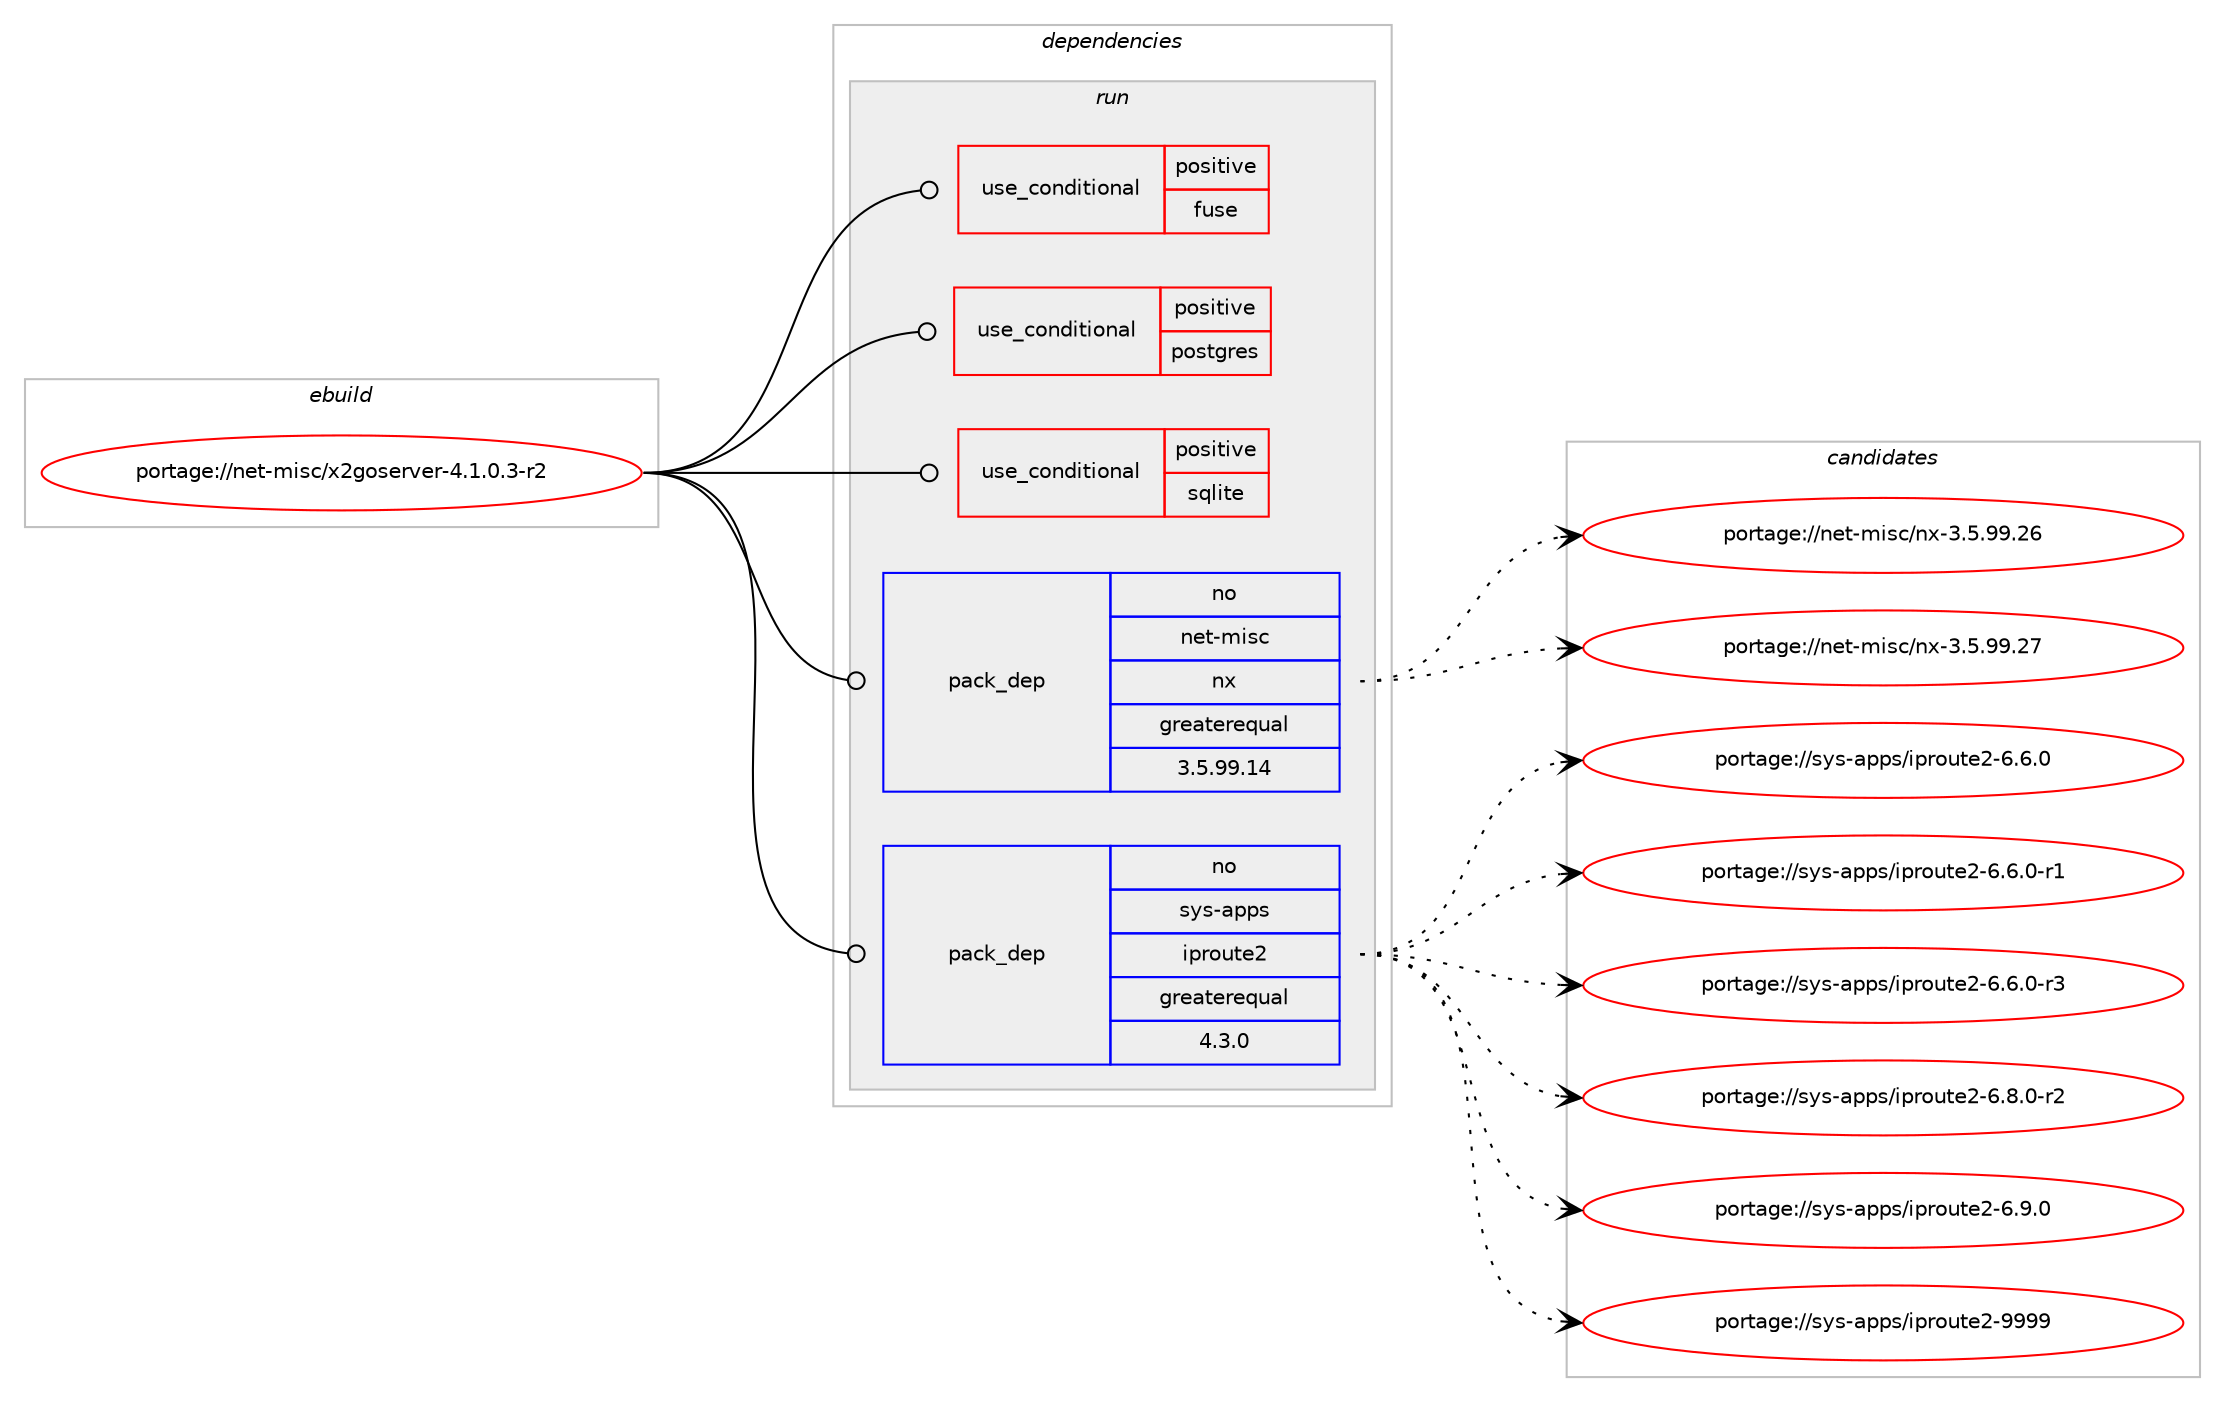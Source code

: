 digraph prolog {

# *************
# Graph options
# *************

newrank=true;
concentrate=true;
compound=true;
graph [rankdir=LR,fontname=Helvetica,fontsize=10,ranksep=1.5];#, ranksep=2.5, nodesep=0.2];
edge  [arrowhead=vee];
node  [fontname=Helvetica,fontsize=10];

# **********
# The ebuild
# **********

subgraph cluster_leftcol {
color=gray;
rank=same;
label=<<i>ebuild</i>>;
id [label="portage://net-misc/x2goserver-4.1.0.3-r2", color=red, width=4, href="../net-misc/x2goserver-4.1.0.3-r2.svg"];
}

# ****************
# The dependencies
# ****************

subgraph cluster_midcol {
color=gray;
label=<<i>dependencies</i>>;
subgraph cluster_compile {
fillcolor="#eeeeee";
style=filled;
label=<<i>compile</i>>;
# *** BEGIN UNKNOWN DEPENDENCY TYPE (TODO) ***
# id -> package_dependency(portage://net-misc/x2goserver-4.1.0.3-r2,install,no,dev-util,desktop-file-utils,none,[,,],[],[])
# *** END UNKNOWN DEPENDENCY TYPE (TODO) ***

# *** BEGIN UNKNOWN DEPENDENCY TYPE (TODO) ***
# id -> package_dependency(portage://net-misc/x2goserver-4.1.0.3-r2,install,no,virtual,perl-ExtUtils-MakeMaker,none,[,,],[],[])
# *** END UNKNOWN DEPENDENCY TYPE (TODO) ***

# *** BEGIN UNKNOWN DEPENDENCY TYPE (TODO) ***
# id -> package_dependency(portage://net-misc/x2goserver-4.1.0.3-r2,install,no,x11-misc,shared-mime-info,none,[,,],[],[])
# *** END UNKNOWN DEPENDENCY TYPE (TODO) ***

}
subgraph cluster_compileandrun {
fillcolor="#eeeeee";
style=filled;
label=<<i>compile and run</i>>;
}
subgraph cluster_run {
fillcolor="#eeeeee";
style=filled;
label=<<i>run</i>>;
subgraph cond97091 {
dependency191534 [label=<<TABLE BORDER="0" CELLBORDER="1" CELLSPACING="0" CELLPADDING="4"><TR><TD ROWSPAN="3" CELLPADDING="10">use_conditional</TD></TR><TR><TD>positive</TD></TR><TR><TD>fuse</TD></TR></TABLE>>, shape=none, color=red];
# *** BEGIN UNKNOWN DEPENDENCY TYPE (TODO) ***
# dependency191534 -> package_dependency(portage://net-misc/x2goserver-4.1.0.3-r2,run,no,net-fs,sshfs,none,[,,],[],[])
# *** END UNKNOWN DEPENDENCY TYPE (TODO) ***

}
id:e -> dependency191534:w [weight=20,style="solid",arrowhead="odot"];
subgraph cond97092 {
dependency191535 [label=<<TABLE BORDER="0" CELLBORDER="1" CELLSPACING="0" CELLPADDING="4"><TR><TD ROWSPAN="3" CELLPADDING="10">use_conditional</TD></TR><TR><TD>positive</TD></TR><TR><TD>postgres</TD></TR></TABLE>>, shape=none, color=red];
# *** BEGIN UNKNOWN DEPENDENCY TYPE (TODO) ***
# dependency191535 -> package_dependency(portage://net-misc/x2goserver-4.1.0.3-r2,run,no,dev-perl,DBD-Pg,none,[,,],[],[])
# *** END UNKNOWN DEPENDENCY TYPE (TODO) ***

}
id:e -> dependency191535:w [weight=20,style="solid",arrowhead="odot"];
subgraph cond97093 {
dependency191536 [label=<<TABLE BORDER="0" CELLBORDER="1" CELLSPACING="0" CELLPADDING="4"><TR><TD ROWSPAN="3" CELLPADDING="10">use_conditional</TD></TR><TR><TD>positive</TD></TR><TR><TD>sqlite</TD></TR></TABLE>>, shape=none, color=red];
# *** BEGIN UNKNOWN DEPENDENCY TYPE (TODO) ***
# dependency191536 -> package_dependency(portage://net-misc/x2goserver-4.1.0.3-r2,run,no,dev-perl,DBD-SQLite,none,[,,],[],[])
# *** END UNKNOWN DEPENDENCY TYPE (TODO) ***

}
id:e -> dependency191536:w [weight=20,style="solid",arrowhead="odot"];
# *** BEGIN UNKNOWN DEPENDENCY TYPE (TODO) ***
# id -> package_dependency(portage://net-misc/x2goserver-4.1.0.3-r2,run,no,acct-user,x2goprint,none,[,,],[],[])
# *** END UNKNOWN DEPENDENCY TYPE (TODO) ***

# *** BEGIN UNKNOWN DEPENDENCY TYPE (TODO) ***
# id -> package_dependency(portage://net-misc/x2goserver-4.1.0.3-r2,run,no,acct-user,x2gouser,none,[,,],[],[])
# *** END UNKNOWN DEPENDENCY TYPE (TODO) ***

# *** BEGIN UNKNOWN DEPENDENCY TYPE (TODO) ***
# id -> package_dependency(portage://net-misc/x2goserver-4.1.0.3-r2,run,no,dev-lang,perl,none,[,,],any_same_slot,[])
# *** END UNKNOWN DEPENDENCY TYPE (TODO) ***

# *** BEGIN UNKNOWN DEPENDENCY TYPE (TODO) ***
# id -> package_dependency(portage://net-misc/x2goserver-4.1.0.3-r2,run,no,dev-perl,Capture-Tiny,none,[,,],[],[])
# *** END UNKNOWN DEPENDENCY TYPE (TODO) ***

# *** BEGIN UNKNOWN DEPENDENCY TYPE (TODO) ***
# id -> package_dependency(portage://net-misc/x2goserver-4.1.0.3-r2,run,no,dev-perl,Config-Simple,none,[,,],[],[])
# *** END UNKNOWN DEPENDENCY TYPE (TODO) ***

# *** BEGIN UNKNOWN DEPENDENCY TYPE (TODO) ***
# id -> package_dependency(portage://net-misc/x2goserver-4.1.0.3-r2,run,no,dev-perl,File-BaseDir,none,[,,],[],[])
# *** END UNKNOWN DEPENDENCY TYPE (TODO) ***

# *** BEGIN UNKNOWN DEPENDENCY TYPE (TODO) ***
# id -> package_dependency(portage://net-misc/x2goserver-4.1.0.3-r2,run,no,dev-perl,File-ReadBackwards,none,[,,],[],[])
# *** END UNKNOWN DEPENDENCY TYPE (TODO) ***

# *** BEGIN UNKNOWN DEPENDENCY TYPE (TODO) ***
# id -> package_dependency(portage://net-misc/x2goserver-4.1.0.3-r2,run,no,dev-perl,File-Which,none,[,,],[],[])
# *** END UNKNOWN DEPENDENCY TYPE (TODO) ***

# *** BEGIN UNKNOWN DEPENDENCY TYPE (TODO) ***
# id -> package_dependency(portage://net-misc/x2goserver-4.1.0.3-r2,run,no,dev-perl,Switch,none,[,,],[],[])
# *** END UNKNOWN DEPENDENCY TYPE (TODO) ***

# *** BEGIN UNKNOWN DEPENDENCY TYPE (TODO) ***
# id -> package_dependency(portage://net-misc/x2goserver-4.1.0.3-r2,run,no,dev-perl,Try-Tiny,none,[,,],[],[])
# *** END UNKNOWN DEPENDENCY TYPE (TODO) ***

# *** BEGIN UNKNOWN DEPENDENCY TYPE (TODO) ***
# id -> package_dependency(portage://net-misc/x2goserver-4.1.0.3-r2,run,no,media-fonts,font-cursor-misc,none,[,,],[],[])
# *** END UNKNOWN DEPENDENCY TYPE (TODO) ***

# *** BEGIN UNKNOWN DEPENDENCY TYPE (TODO) ***
# id -> package_dependency(portage://net-misc/x2goserver-4.1.0.3-r2,run,no,media-fonts,font-misc-misc,none,[,,],[],[use(enable(nls),none)])
# *** END UNKNOWN DEPENDENCY TYPE (TODO) ***

subgraph pack91778 {
dependency191537 [label=<<TABLE BORDER="0" CELLBORDER="1" CELLSPACING="0" CELLPADDING="4" WIDTH="220"><TR><TD ROWSPAN="6" CELLPADDING="30">pack_dep</TD></TR><TR><TD WIDTH="110">no</TD></TR><TR><TD>net-misc</TD></TR><TR><TD>nx</TD></TR><TR><TD>greaterequal</TD></TR><TR><TD>3.5.99.14</TD></TR></TABLE>>, shape=none, color=blue];
}
id:e -> dependency191537:w [weight=20,style="solid",arrowhead="odot"];
subgraph pack91779 {
dependency191538 [label=<<TABLE BORDER="0" CELLBORDER="1" CELLSPACING="0" CELLPADDING="4" WIDTH="220"><TR><TD ROWSPAN="6" CELLPADDING="30">pack_dep</TD></TR><TR><TD WIDTH="110">no</TD></TR><TR><TD>sys-apps</TD></TR><TR><TD>iproute2</TD></TR><TR><TD>greaterequal</TD></TR><TR><TD>4.3.0</TD></TR></TABLE>>, shape=none, color=blue];
}
id:e -> dependency191538:w [weight=20,style="solid",arrowhead="odot"];
# *** BEGIN UNKNOWN DEPENDENCY TYPE (TODO) ***
# id -> package_dependency(portage://net-misc/x2goserver-4.1.0.3-r2,run,no,virtual,openssh,none,[,,],[],[])
# *** END UNKNOWN DEPENDENCY TYPE (TODO) ***

# *** BEGIN UNKNOWN DEPENDENCY TYPE (TODO) ***
# id -> package_dependency(portage://net-misc/x2goserver-4.1.0.3-r2,run,no,virtual,tmpfiles,none,[,,],[],[])
# *** END UNKNOWN DEPENDENCY TYPE (TODO) ***

# *** BEGIN UNKNOWN DEPENDENCY TYPE (TODO) ***
# id -> package_dependency(portage://net-misc/x2goserver-4.1.0.3-r2,run,no,x11-apps,xauth,none,[,,],[],[])
# *** END UNKNOWN DEPENDENCY TYPE (TODO) ***

# *** BEGIN UNKNOWN DEPENDENCY TYPE (TODO) ***
# id -> package_dependency(portage://net-misc/x2goserver-4.1.0.3-r2,run,no,x11-apps,xhost,none,[,,],[],[])
# *** END UNKNOWN DEPENDENCY TYPE (TODO) ***

# *** BEGIN UNKNOWN DEPENDENCY TYPE (TODO) ***
# id -> package_dependency(portage://net-misc/x2goserver-4.1.0.3-r2,run,no,x11-apps,xwininfo,none,[,,],[],[])
# *** END UNKNOWN DEPENDENCY TYPE (TODO) ***

}
}

# **************
# The candidates
# **************

subgraph cluster_choices {
rank=same;
color=gray;
label=<<i>candidates</i>>;

subgraph choice91778 {
color=black;
nodesep=1;
choice11010111645109105115994711012045514653465757465054 [label="portage://net-misc/nx-3.5.99.26", color=red, width=4,href="../net-misc/nx-3.5.99.26.svg"];
choice11010111645109105115994711012045514653465757465055 [label="portage://net-misc/nx-3.5.99.27", color=red, width=4,href="../net-misc/nx-3.5.99.27.svg"];
dependency191537:e -> choice11010111645109105115994711012045514653465757465054:w [style=dotted,weight="100"];
dependency191537:e -> choice11010111645109105115994711012045514653465757465055:w [style=dotted,weight="100"];
}
subgraph choice91779 {
color=black;
nodesep=1;
choice11512111545971121121154710511211411111711610150455446544648 [label="portage://sys-apps/iproute2-6.6.0", color=red, width=4,href="../sys-apps/iproute2-6.6.0.svg"];
choice115121115459711211211547105112114111117116101504554465446484511449 [label="portage://sys-apps/iproute2-6.6.0-r1", color=red, width=4,href="../sys-apps/iproute2-6.6.0-r1.svg"];
choice115121115459711211211547105112114111117116101504554465446484511451 [label="portage://sys-apps/iproute2-6.6.0-r3", color=red, width=4,href="../sys-apps/iproute2-6.6.0-r3.svg"];
choice115121115459711211211547105112114111117116101504554465646484511450 [label="portage://sys-apps/iproute2-6.8.0-r2", color=red, width=4,href="../sys-apps/iproute2-6.8.0-r2.svg"];
choice11512111545971121121154710511211411111711610150455446574648 [label="portage://sys-apps/iproute2-6.9.0", color=red, width=4,href="../sys-apps/iproute2-6.9.0.svg"];
choice115121115459711211211547105112114111117116101504557575757 [label="portage://sys-apps/iproute2-9999", color=red, width=4,href="../sys-apps/iproute2-9999.svg"];
dependency191538:e -> choice11512111545971121121154710511211411111711610150455446544648:w [style=dotted,weight="100"];
dependency191538:e -> choice115121115459711211211547105112114111117116101504554465446484511449:w [style=dotted,weight="100"];
dependency191538:e -> choice115121115459711211211547105112114111117116101504554465446484511451:w [style=dotted,weight="100"];
dependency191538:e -> choice115121115459711211211547105112114111117116101504554465646484511450:w [style=dotted,weight="100"];
dependency191538:e -> choice11512111545971121121154710511211411111711610150455446574648:w [style=dotted,weight="100"];
dependency191538:e -> choice115121115459711211211547105112114111117116101504557575757:w [style=dotted,weight="100"];
}
}

}
